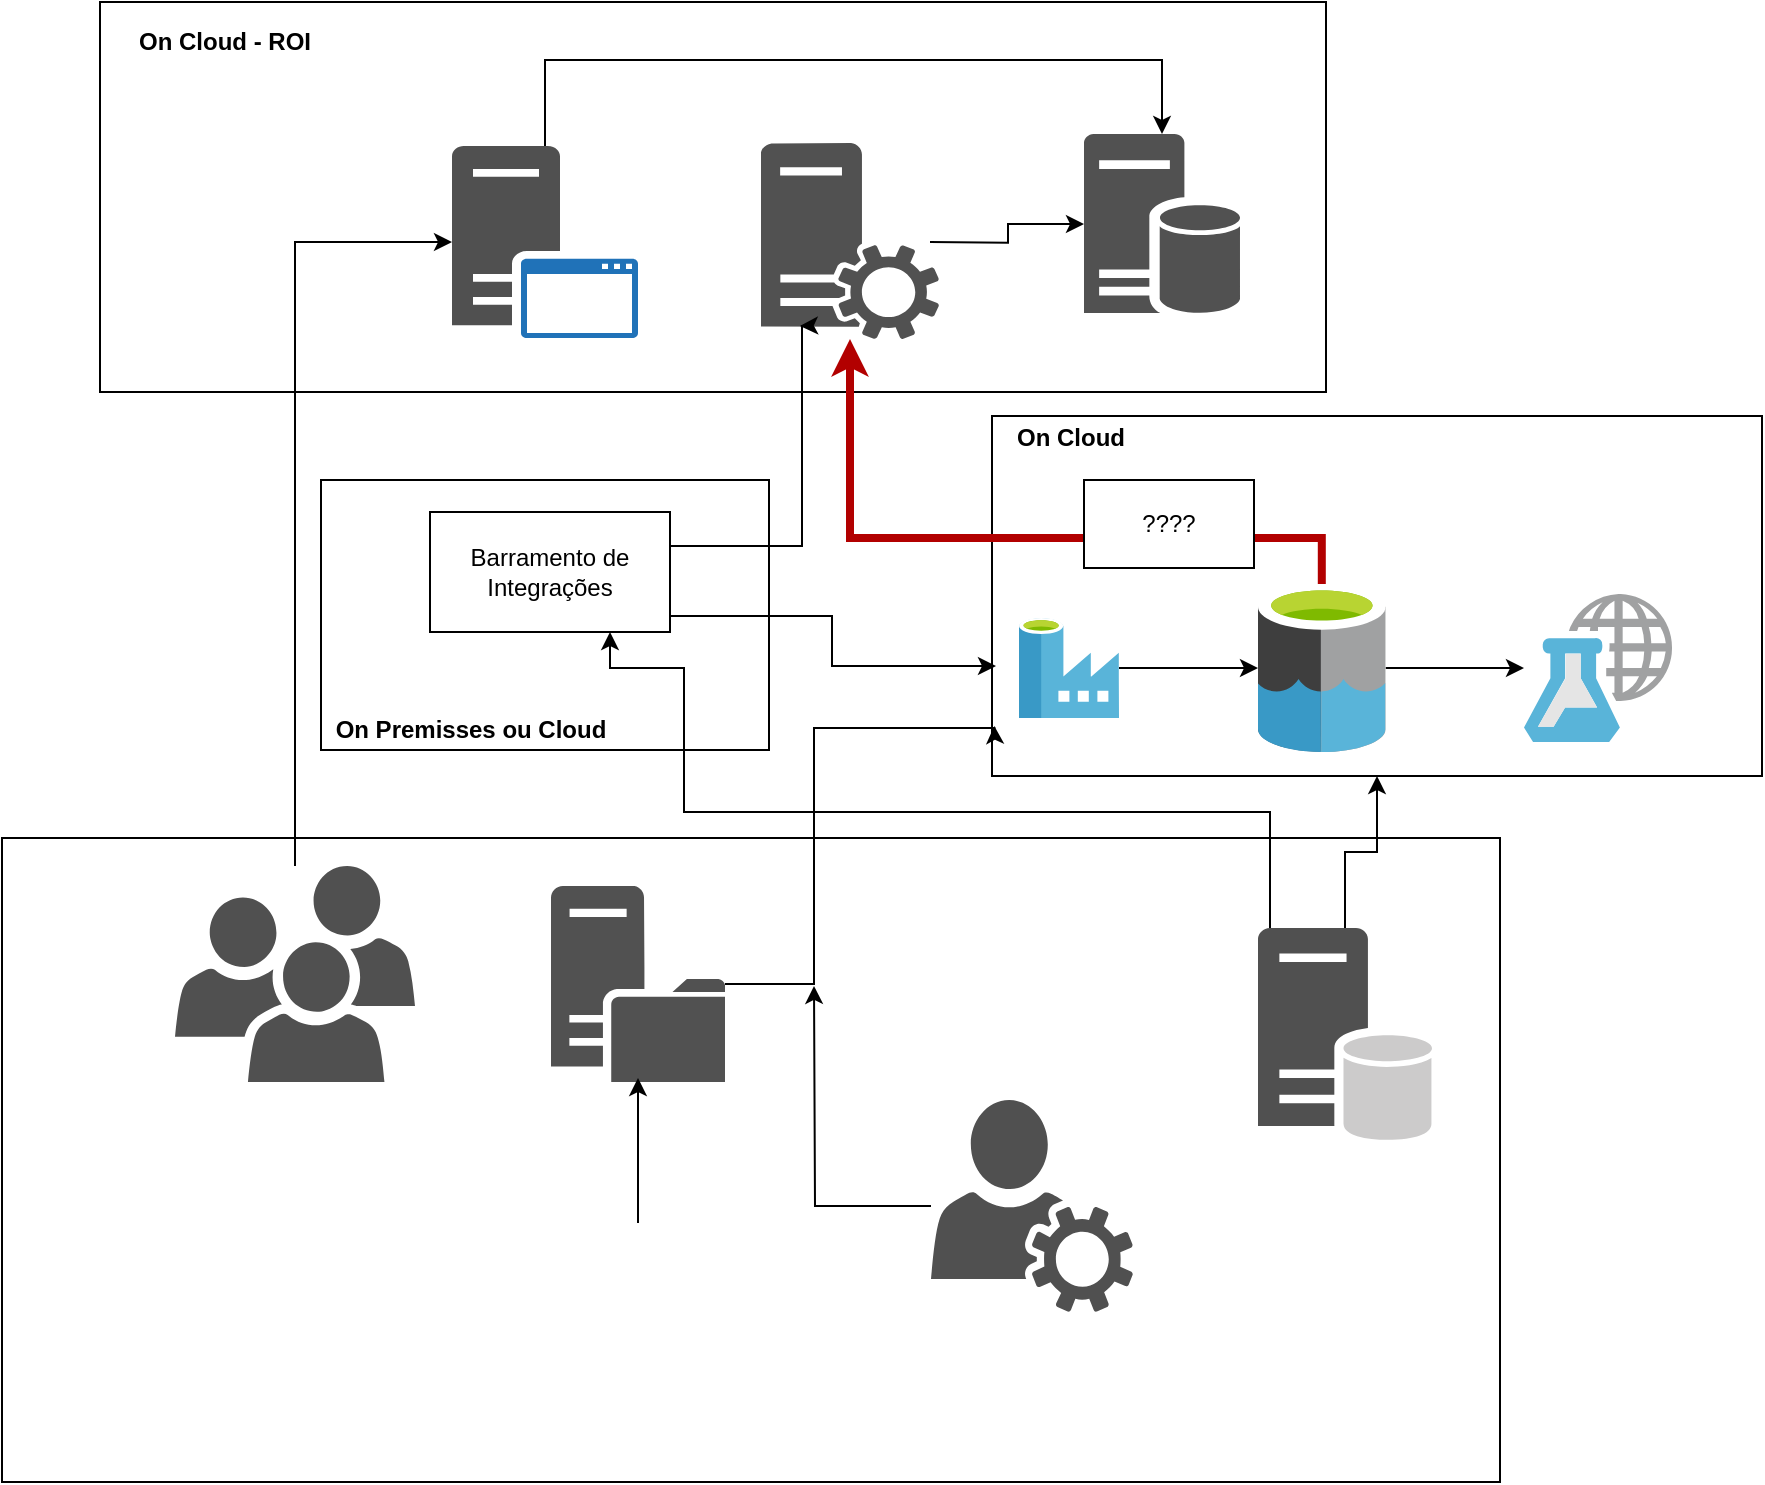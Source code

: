 <mxfile version="13.1.1" type="github"><diagram id="WI9T0HZ2pTsCkuznbFz-" name="Page-1"><mxGraphModel dx="868" dy="433" grid="0" gridSize="10" guides="1" tooltips="1" connect="1" arrows="1" fold="1" page="1" pageScale="1" pageWidth="1169" pageHeight="827" math="0" shadow="0"><root><mxCell id="0"/><mxCell id="1" parent="0"/><mxCell id="lpPozyrtMz8kwE89SEvU-22" value="" style="rounded=0;whiteSpace=wrap;html=1;" vertex="1" parent="1"><mxGeometry x="644" y="280" width="385" height="180" as="geometry"/></mxCell><mxCell id="lpPozyrtMz8kwE89SEvU-2" value="" style="rounded=0;whiteSpace=wrap;html=1;" vertex="1" parent="1"><mxGeometry x="198" y="73" width="613" height="195" as="geometry"/></mxCell><mxCell id="lpPozyrtMz8kwE89SEvU-28" style="edgeStyle=orthogonalEdgeStyle;rounded=0;orthogonalLoop=1;jettySize=auto;html=1;fillColor=#e51400;strokeColor=#B20000;strokeWidth=4;" edge="1" parent="1" source="lpPozyrtMz8kwE89SEvU-31" target="n-V2UwCcqzzE48AcmJVq-3"><mxGeometry relative="1" as="geometry"><Array as="points"><mxPoint x="809" y="341"/><mxPoint x="573" y="341"/></Array></mxGeometry></mxCell><mxCell id="lpPozyrtMz8kwE89SEvU-12" value="" style="rounded=0;whiteSpace=wrap;html=1;" vertex="1" parent="1"><mxGeometry x="308.5" y="312" width="224" height="135" as="geometry"/></mxCell><mxCell id="lpPozyrtMz8kwE89SEvU-1" value="" style="rounded=0;whiteSpace=wrap;html=1;" vertex="1" parent="1"><mxGeometry x="149" y="491" width="749" height="322" as="geometry"/></mxCell><mxCell id="n-V2UwCcqzzE48AcmJVq-3" value="" style="shadow=0;dashed=0;html=1;labelPosition=center;verticalLabelPosition=bottom;verticalAlign=top;align=center;strokeColor=none;shape=mxgraph.mscae.system_center.roles;fillColor=#515151;strokeColor=none;" parent="1" vertex="1"><mxGeometry x="528.5" y="143.5" width="89" height="98" as="geometry"/></mxCell><mxCell id="n-V2UwCcqzzE48AcmJVq-4" value="" style="shadow=0;dashed=0;html=1;labelPosition=center;verticalLabelPosition=bottom;verticalAlign=top;align=center;shape=mxgraph.mscae.enterprise.database_server;fillColor=#515151;strokeColor=none;" parent="1" vertex="1"><mxGeometry x="690" y="139" width="78" height="90" as="geometry"/></mxCell><mxCell id="n-V2UwCcqzzE48AcmJVq-47" style="edgeStyle=orthogonalEdgeStyle;rounded=0;orthogonalLoop=1;jettySize=auto;html=1;entryX=0.003;entryY=0.861;entryDx=0;entryDy=0;entryPerimeter=0;" parent="1" source="n-V2UwCcqzzE48AcmJVq-7" target="lpPozyrtMz8kwE89SEvU-22" edge="1"><mxGeometry relative="1" as="geometry"><mxPoint x="638" y="436" as="targetPoint"/><Array as="points"><mxPoint x="555" y="564"/><mxPoint x="555" y="436"/></Array></mxGeometry></mxCell><mxCell id="n-V2UwCcqzzE48AcmJVq-7" value="" style="shadow=0;dashed=0;html=1;labelPosition=center;verticalLabelPosition=bottom;verticalAlign=top;align=center;strokeColor=none;shape=mxgraph.mscae.system_center.distribution_point;fillColor=#515151;strokeColor=none;" parent="1" vertex="1"><mxGeometry x="423.5" y="515" width="87" height="98" as="geometry"/></mxCell><mxCell id="n-V2UwCcqzzE48AcmJVq-12" style="edgeStyle=orthogonalEdgeStyle;rounded=0;orthogonalLoop=1;jettySize=auto;html=1;entryX=0;entryY=0.5;entryDx=0;entryDy=0;entryPerimeter=0;" parent="1" target="n-V2UwCcqzzE48AcmJVq-4" edge="1"><mxGeometry relative="1" as="geometry"><mxPoint x="613" y="192.941" as="sourcePoint"/></mxGeometry></mxCell><mxCell id="lpPozyrtMz8kwE89SEvU-26" style="edgeStyle=orthogonalEdgeStyle;rounded=0;orthogonalLoop=1;jettySize=auto;html=1;" edge="1" parent="1" source="n-V2UwCcqzzE48AcmJVq-9" target="lpPozyrtMz8kwE89SEvU-22"><mxGeometry relative="1" as="geometry"/></mxCell><mxCell id="lpPozyrtMz8kwE89SEvU-34" style="edgeStyle=orthogonalEdgeStyle;rounded=0;orthogonalLoop=1;jettySize=auto;html=1;entryX=0.75;entryY=1;entryDx=0;entryDy=0;" edge="1" parent="1" source="n-V2UwCcqzzE48AcmJVq-9" target="lpPozyrtMz8kwE89SEvU-6"><mxGeometry relative="1" as="geometry"><Array as="points"><mxPoint x="783" y="478"/><mxPoint x="490" y="478"/><mxPoint x="490" y="406"/><mxPoint x="453" y="406"/></Array></mxGeometry></mxCell><mxCell id="n-V2UwCcqzzE48AcmJVq-9" value="" style="shadow=0;dashed=0;html=1;strokeColor=none;fillColor=#505050;labelPosition=center;verticalLabelPosition=bottom;verticalAlign=top;outlineConnect=0;align=center;shape=mxgraph.office.databases.database_server_ghosted;" parent="1" vertex="1"><mxGeometry x="777" y="536" width="87" height="107" as="geometry"/></mxCell><mxCell id="n-V2UwCcqzzE48AcmJVq-37" value="" style="edgeStyle=orthogonalEdgeStyle;rounded=0;orthogonalLoop=1;jettySize=auto;html=1;" parent="1" source="n-V2UwCcqzzE48AcmJVq-22" edge="1"><mxGeometry relative="1" as="geometry"><mxPoint x="467" y="611" as="targetPoint"/><Array as="points"><mxPoint x="467" y="662"/><mxPoint x="467" y="662"/></Array></mxGeometry></mxCell><mxCell id="n-V2UwCcqzzE48AcmJVq-22" value="" style="shape=image;html=1;verticalAlign=top;verticalLabelPosition=bottom;labelBackgroundColor=#ffffff;imageAspect=0;aspect=fixed;image=https://cdn4.iconfinder.com/data/icons/adiante-apps-app-templates-incos-in-grey/128/app_type_public_transport_512px_GREY.png" parent="1" vertex="1"><mxGeometry x="394" y="683.5" width="149" height="116" as="geometry"/></mxCell><mxCell id="lpPozyrtMz8kwE89SEvU-15" style="edgeStyle=orthogonalEdgeStyle;rounded=0;orthogonalLoop=1;jettySize=auto;html=1;" edge="1" parent="1" source="n-V2UwCcqzzE48AcmJVq-33" target="n-V2UwCcqzzE48AcmJVq-4"><mxGeometry relative="1" as="geometry"><Array as="points"><mxPoint x="421" y="102"/><mxPoint x="729" y="102"/></Array></mxGeometry></mxCell><mxCell id="n-V2UwCcqzzE48AcmJVq-33" value="" style="pointerEvents=1;shadow=0;dashed=0;html=1;strokeColor=none;fillColor=#505050;labelPosition=center;verticalLabelPosition=bottom;verticalAlign=top;outlineConnect=0;align=center;shape=mxgraph.office.servers.application_server_blue;" parent="1" vertex="1"><mxGeometry x="374" y="145" width="93" height="96" as="geometry"/></mxCell><mxCell id="n-V2UwCcqzzE48AcmJVq-60" style="edgeStyle=orthogonalEdgeStyle;rounded=0;orthogonalLoop=1;jettySize=auto;html=1;" parent="1" source="n-V2UwCcqzzE48AcmJVq-36" edge="1"><mxGeometry relative="1" as="geometry"><mxPoint x="555" y="564.941" as="targetPoint"/></mxGeometry></mxCell><mxCell id="n-V2UwCcqzzE48AcmJVq-36" value="" style="pointerEvents=1;shadow=0;dashed=0;html=1;strokeColor=none;fillColor=#505050;labelPosition=center;verticalLabelPosition=bottom;verticalAlign=top;outlineConnect=0;align=center;shape=mxgraph.office.users.user_services;" parent="1" vertex="1"><mxGeometry x="613.5" y="622" width="101" height="106" as="geometry"/></mxCell><mxCell id="n-V2UwCcqzzE48AcmJVq-46" style="edgeStyle=orthogonalEdgeStyle;rounded=0;orthogonalLoop=1;jettySize=auto;html=1;" parent="1" source="n-V2UwCcqzzE48AcmJVq-45" target="n-V2UwCcqzzE48AcmJVq-33" edge="1"><mxGeometry relative="1" as="geometry"><Array as="points"><mxPoint x="296" y="193"/></Array></mxGeometry></mxCell><mxCell id="n-V2UwCcqzzE48AcmJVq-45" value="" style="pointerEvents=1;shadow=0;dashed=0;html=1;strokeColor=none;fillColor=#505050;labelPosition=center;verticalLabelPosition=bottom;verticalAlign=top;outlineConnect=0;align=center;shape=mxgraph.office.users.users;" parent="1" vertex="1"><mxGeometry x="235.5" y="505" width="120" height="108" as="geometry"/></mxCell><mxCell id="lpPozyrtMz8kwE89SEvU-5" value="On Cloud - ROI" style="text;html=1;resizable=0;autosize=1;align=center;verticalAlign=middle;points=[];fillColor=none;strokeColor=none;rounded=0;fontStyle=1" vertex="1" parent="1"><mxGeometry x="212" y="84" width="96" height="18" as="geometry"/></mxCell><mxCell id="lpPozyrtMz8kwE89SEvU-10" style="edgeStyle=orthogonalEdgeStyle;rounded=0;orthogonalLoop=1;jettySize=auto;html=1;entryX=0.219;entryY=0.934;entryDx=0;entryDy=0;entryPerimeter=0;" edge="1" parent="1" source="lpPozyrtMz8kwE89SEvU-6" target="n-V2UwCcqzzE48AcmJVq-3"><mxGeometry relative="1" as="geometry"><Array as="points"><mxPoint x="549" y="345"/></Array></mxGeometry></mxCell><mxCell id="lpPozyrtMz8kwE89SEvU-27" style="edgeStyle=orthogonalEdgeStyle;rounded=0;orthogonalLoop=1;jettySize=auto;html=1;" edge="1" parent="1" source="lpPozyrtMz8kwE89SEvU-6"><mxGeometry relative="1" as="geometry"><mxPoint x="646" y="405" as="targetPoint"/><Array as="points"><mxPoint x="564" y="380"/><mxPoint x="564" y="405"/><mxPoint x="646" y="405"/></Array></mxGeometry></mxCell><mxCell id="lpPozyrtMz8kwE89SEvU-6" value="Barramento de Integrações" style="rounded=0;whiteSpace=wrap;html=1;" vertex="1" parent="1"><mxGeometry x="363" y="328" width="120" height="60" as="geometry"/></mxCell><mxCell id="lpPozyrtMz8kwE89SEvU-13" value="On Premisses ou Cloud" style="text;html=1;resizable=0;autosize=1;align=center;verticalAlign=middle;points=[];fillColor=none;strokeColor=none;rounded=0;fontStyle=1" vertex="1" parent="1"><mxGeometry x="310" y="428" width="145" height="18" as="geometry"/></mxCell><mxCell id="lpPozyrtMz8kwE89SEvU-29" value="On Cloud" style="text;html=1;resizable=0;autosize=1;align=center;verticalAlign=middle;points=[];fillColor=none;strokeColor=none;rounded=0;fontStyle=1" vertex="1" parent="1"><mxGeometry x="650.5" y="282" width="64" height="18" as="geometry"/></mxCell><mxCell id="lpPozyrtMz8kwE89SEvU-36" style="edgeStyle=orthogonalEdgeStyle;rounded=0;orthogonalLoop=1;jettySize=auto;html=1;" edge="1" parent="1" source="lpPozyrtMz8kwE89SEvU-31" target="lpPozyrtMz8kwE89SEvU-35"><mxGeometry relative="1" as="geometry"/></mxCell><mxCell id="lpPozyrtMz8kwE89SEvU-31" value="" style="aspect=fixed;html=1;points=[];align=center;image;fontSize=12;image=img/lib/mscae/Data_Lake.svg;" vertex="1" parent="1"><mxGeometry x="777" y="364" width="63.84" height="84" as="geometry"/></mxCell><mxCell id="lpPozyrtMz8kwE89SEvU-33" style="edgeStyle=orthogonalEdgeStyle;rounded=0;orthogonalLoop=1;jettySize=auto;html=1;" edge="1" parent="1" source="lpPozyrtMz8kwE89SEvU-32" target="lpPozyrtMz8kwE89SEvU-31"><mxGeometry relative="1" as="geometry"/></mxCell><mxCell id="lpPozyrtMz8kwE89SEvU-32" value="" style="aspect=fixed;html=1;points=[];align=center;image;fontSize=12;image=img/lib/mscae/Data_Factory.svg;" vertex="1" parent="1"><mxGeometry x="657.5" y="381" width="50" height="50" as="geometry"/></mxCell><mxCell id="lpPozyrtMz8kwE89SEvU-35" value="" style="aspect=fixed;html=1;points=[];align=center;image;fontSize=12;image=img/lib/mscae/Machine_Learning_Studio_Web_Services.svg;" vertex="1" parent="1"><mxGeometry x="910" y="369" width="74" height="74" as="geometry"/></mxCell><mxCell id="lpPozyrtMz8kwE89SEvU-37" value="????" style="rounded=0;whiteSpace=wrap;html=1;" vertex="1" parent="1"><mxGeometry x="690" y="312" width="85" height="44" as="geometry"/></mxCell></root></mxGraphModel></diagram></mxfile>